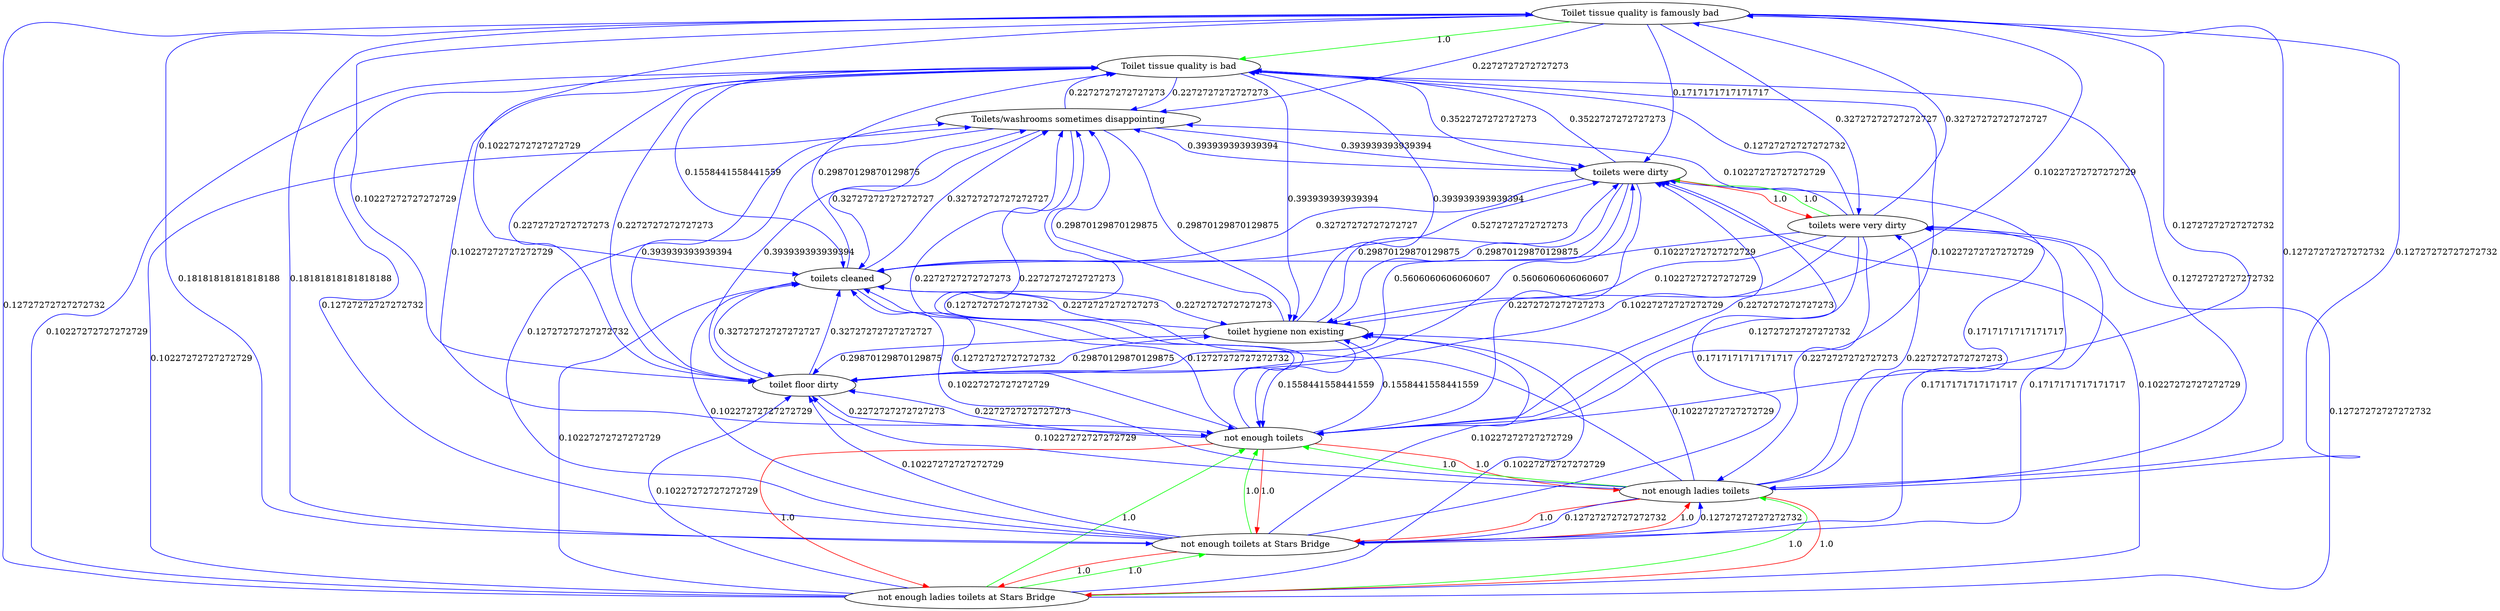 digraph rawGraph {
"Toilet tissue quality is famously bad";"Toilet tissue quality is bad";"Toilets/washrooms sometimes disappointing";"not enough ladies toilets at Stars Bridge";"not enough toilets at Stars Bridge";"not enough toilets";"not enough ladies toilets";"toilet floor dirty";"toilet hygiene non existing";"toilets cleaned";"toilets were very dirty";"toilets were dirty";"Toilet tissue quality is famously bad" -> "Toilet tissue quality is bad" [label=1.0] [color=green]
"Toilets/washrooms sometimes disappointing" -> "Toilet tissue quality is bad" [label=0.2272727272727273] [color=blue]
"Toilet tissue quality is bad" -> "Toilets/washrooms sometimes disappointing" [label=0.2272727272727273] [color=blue]
"Toilet tissue quality is famously bad" -> "Toilets/washrooms sometimes disappointing" [label=0.2272727272727273] [color=blue]
"not enough ladies toilets at Stars Bridge" -> "not enough toilets at Stars Bridge" [label=1.0] [color=green]
"not enough toilets at Stars Bridge" -> "not enough toilets" [label=1.0] [color=green]
"not enough ladies toilets at Stars Bridge" -> "not enough ladies toilets" [label=1.0] [color=green]
"not enough ladies toilets" -> "not enough toilets" [label=1.0] [color=green]
"not enough ladies toilets at Stars Bridge" -> "not enough toilets" [label=1.0] [color=green]
"not enough toilets at Stars Bridge" -> "not enough ladies toilets at Stars Bridge" [label=1.0] [color=red]
"not enough toilets at Stars Bridge" -> "not enough ladies toilets" [label=1.0] [color=red]
"not enough toilets" -> "not enough ladies toilets at Stars Bridge" [label=1.0] [color=red]
"not enough toilets" -> "not enough toilets at Stars Bridge" [label=1.0] [color=red]
"not enough toilets" -> "not enough ladies toilets" [label=1.0] [color=red]
"not enough ladies toilets" -> "not enough ladies toilets at Stars Bridge" [label=1.0] [color=red]
"not enough ladies toilets" -> "not enough toilets at Stars Bridge" [label=1.0] [color=red]
"not enough toilets" -> "Toilet tissue quality is bad" [label=0.10227272727272729] [color=blue]
"Toilet tissue quality is bad" -> "not enough toilets" [label=0.10227272727272729] [color=blue]
"Toilet tissue quality is famously bad" -> "not enough ladies toilets" [label=0.12727272727272732] [color=blue]
"Toilet tissue quality is famously bad" -> "not enough toilets at Stars Bridge" [label=0.18181818181818188] [color=blue]
"not enough ladies toilets" -> "Toilet tissue quality is famously bad" [label=0.12727272727272732] [color=blue]
"not enough toilets at Stars Bridge" -> "Toilet tissue quality is famously bad" [label=0.18181818181818188] [color=blue]
"not enough toilets" -> "Toilets/washrooms sometimes disappointing" [label=0.2272727272727273] [color=blue]
"Toilets/washrooms sometimes disappointing" -> "not enough toilets" [label=0.2272727272727273] [color=blue]
"Toilet tissue quality is famously bad" -> "not enough toilets" [label=0.12727272727272732] [color=blue]
"not enough ladies toilets at Stars Bridge" -> "Toilet tissue quality is famously bad" [label=0.12727272727272732] [color=blue]
"not enough ladies toilets at Stars Bridge" -> "Toilet tissue quality is bad" [label=0.10227272727272729] [color=blue]
"not enough ladies toilets at Stars Bridge" -> "Toilets/washrooms sometimes disappointing" [label=0.10227272727272729] [color=blue]
"not enough toilets at Stars Bridge" -> "Toilet tissue quality is bad" [label=0.12727272727272732] [color=blue]
"not enough toilets at Stars Bridge" -> "not enough ladies toilets" [label=0.12727272727272732] [color=blue]
"not enough toilets at Stars Bridge" -> "Toilets/washrooms sometimes disappointing" [label=0.12727272727272732] [color=blue]
"not enough ladies toilets" -> "Toilet tissue quality is bad" [label=0.12727272727272732] [color=blue]
"not enough ladies toilets" -> "not enough toilets at Stars Bridge" [label=0.12727272727272732] [color=blue]
"not enough ladies toilets" -> "Toilets/washrooms sometimes disappointing" [label=0.12727272727272732] [color=blue]
"toilet floor dirty" -> "not enough toilets" [label=0.2272727272727273] [color=blue]
"not enough toilets" -> "toilet floor dirty" [label=0.2272727272727273] [color=blue]
"Toilet tissue quality is bad" -> "toilet floor dirty" [label=0.2272727272727273] [color=blue]
"toilet floor dirty" -> "Toilet tissue quality is bad" [label=0.2272727272727273] [color=blue]
"Toilets/washrooms sometimes disappointing" -> "toilet floor dirty" [label=0.393939393939394] [color=blue]
"toilet floor dirty" -> "Toilets/washrooms sometimes disappointing" [label=0.393939393939394] [color=blue]
"Toilet tissue quality is famously bad" -> "toilet floor dirty" [label=0.10227272727272729] [color=blue]
"not enough ladies toilets at Stars Bridge" -> "toilet floor dirty" [label=0.10227272727272729] [color=blue]
"not enough toilets at Stars Bridge" -> "toilet floor dirty" [label=0.10227272727272729] [color=blue]
"not enough ladies toilets" -> "toilet floor dirty" [label=0.10227272727272729] [color=blue]
"not enough toilets" -> "toilet hygiene non existing" [label=0.1558441558441559] [color=blue]
"toilet hygiene non existing" -> "not enough toilets" [label=0.1558441558441559] [color=blue]
"Toilet tissue quality is bad" -> "toilet hygiene non existing" [label=0.393939393939394] [color=blue]
"toilet hygiene non existing" -> "Toilet tissue quality is bad" [label=0.393939393939394] [color=blue]
"Toilets/washrooms sometimes disappointing" -> "toilet hygiene non existing" [label=0.29870129870129875] [color=blue]
"toilet hygiene non existing" -> "Toilets/washrooms sometimes disappointing" [label=0.29870129870129875] [color=blue]
"toilet hygiene non existing" -> "toilet floor dirty" [label=0.29870129870129875] [color=blue]
"toilet floor dirty" -> "toilet hygiene non existing" [label=0.29870129870129875] [color=blue]
"Toilet tissue quality is famously bad" -> "toilet hygiene non existing" [label=0.10227272727272729] [color=blue]
"not enough ladies toilets at Stars Bridge" -> "toilet hygiene non existing" [label=0.10227272727272729] [color=blue]
"not enough toilets at Stars Bridge" -> "toilet hygiene non existing" [label=0.10227272727272729] [color=blue]
"not enough ladies toilets" -> "toilet hygiene non existing" [label=0.10227272727272729] [color=blue]
"toilets cleaned" -> "not enough toilets" [label=0.12727272727272732] [color=blue]
"not enough toilets" -> "toilets cleaned" [label=0.12727272727272732] [color=blue]
"Toilet tissue quality is bad" -> "toilets cleaned" [label=0.1558441558441559] [color=blue]
"toilets cleaned" -> "Toilet tissue quality is bad" [label=0.29870129870129875] [color=blue]
"toilets cleaned" -> "toilet hygiene non existing" [label=0.2272727272727273] [color=blue]
"toilet hygiene non existing" -> "toilets cleaned" [label=0.2272727272727273] [color=blue]
"toilets cleaned" -> "Toilets/washrooms sometimes disappointing" [label=0.32727272727272727] [color=blue]
"Toilets/washrooms sometimes disappointing" -> "toilets cleaned" [label=0.32727272727272727] [color=blue]
"toilet floor dirty" -> "toilets cleaned" [label=0.32727272727272727] [color=blue]
"toilets cleaned" -> "toilet floor dirty" [label=0.32727272727272727] [color=blue]
"Toilet tissue quality is famously bad" -> "toilets cleaned" [label=0.10227272727272729] [color=blue]
"not enough ladies toilets at Stars Bridge" -> "toilets cleaned" [label=0.10227272727272729] [color=blue]
"not enough toilets at Stars Bridge" -> "toilets cleaned" [label=0.10227272727272729] [color=blue]
"not enough ladies toilets" -> "toilets cleaned" [label=0.10227272727272729] [color=blue]
"toilets were very dirty" -> "toilets were dirty" [label=1.0] [color=green]
"toilets were dirty" -> "toilets were very dirty" [label=1.0] [color=red]
"not enough toilets" -> "toilets were dirty" [label=0.2272727272727273] [color=blue]
"toilets were dirty" -> "not enough toilets" [label=0.2272727272727273] [color=blue]
"not enough ladies toilets" -> "toilets were very dirty" [label=0.2272727272727273] [color=blue]
"not enough toilets at Stars Bridge" -> "toilets were very dirty" [label=0.1717171717171717] [color=blue]
"toilets were very dirty" -> "not enough ladies toilets" [label=0.2272727272727273] [color=blue]
"toilets were very dirty" -> "not enough toilets at Stars Bridge" [label=0.1717171717171717] [color=blue]
"toilets were dirty" -> "Toilet tissue quality is bad" [label=0.3522727272727273] [color=blue]
"Toilet tissue quality is bad" -> "toilets were dirty" [label=0.3522727272727273] [color=blue]
"Toilet tissue quality is famously bad" -> "toilets were very dirty" [label=0.32727272727272727] [color=blue]
"toilets were very dirty" -> "Toilet tissue quality is famously bad" [label=0.32727272727272727] [color=blue]
"toilets were dirty" -> "toilet hygiene non existing" [label=0.29870129870129875] [color=blue]
"toilet hygiene non existing" -> "toilets were dirty" [label=0.29870129870129875] [color=blue]
"Toilets/washrooms sometimes disappointing" -> "toilets were dirty" [label=0.393939393939394] [color=blue]
"toilets were dirty" -> "Toilets/washrooms sometimes disappointing" [label=0.393939393939394] [color=blue]
"toilets were dirty" -> "toilet floor dirty" [label=0.5606060606060607] [color=blue]
"toilet floor dirty" -> "toilets were dirty" [label=0.5606060606060607] [color=blue]
"toilets cleaned" -> "toilets were dirty" [label=0.5272727272727273] [color=blue]
"toilets were dirty" -> "toilets cleaned" [label=0.32727272727272727] [color=blue]
"Toilet tissue quality is famously bad" -> "toilets were dirty" [label=0.1717171717171717] [color=blue]
"not enough ladies toilets at Stars Bridge" -> "toilets were very dirty" [label=0.12727272727272732] [color=blue]
"not enough ladies toilets at Stars Bridge" -> "toilets were dirty" [label=0.10227272727272729] [color=blue]
"not enough toilets at Stars Bridge" -> "toilets were dirty" [label=0.1717171717171717] [color=blue]
"not enough ladies toilets" -> "toilets were dirty" [label=0.1717171717171717] [color=blue]
"toilets were very dirty" -> "Toilet tissue quality is bad" [label=0.12727272727272732] [color=blue]
"toilets were very dirty" -> "not enough toilets" [label=0.12727272727272732] [color=blue]
"toilets were very dirty" -> "toilet hygiene non existing" [label=0.10227272727272729] [color=blue]
"toilets were very dirty" -> "Toilets/washrooms sometimes disappointing" [label=0.10227272727272729] [color=blue]
"toilets were very dirty" -> "toilet floor dirty" [label=0.10227272727272729] [color=blue]
"toilets were very dirty" -> "toilets cleaned" [label=0.10227272727272729] [color=blue]
}